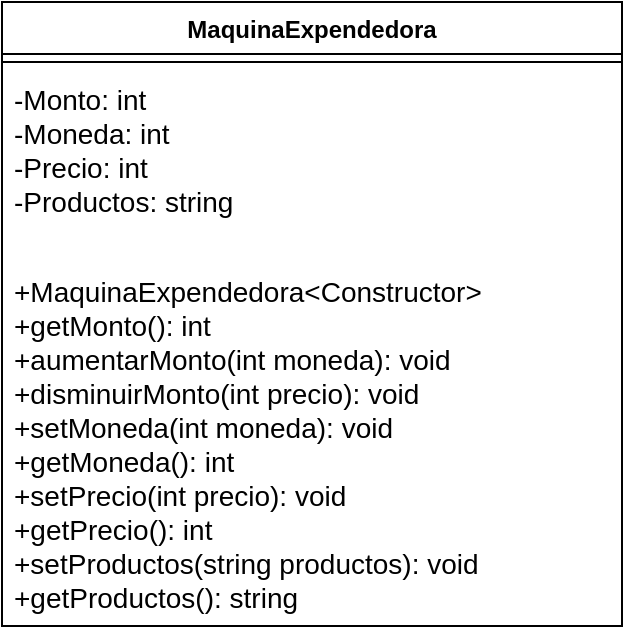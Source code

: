 <mxfile version="20.5.1" type="device"><diagram id="M9JLwGgB_oMsDs5ddgKF" name="Página-1"><mxGraphModel dx="868" dy="450" grid="1" gridSize="10" guides="1" tooltips="1" connect="1" arrows="1" fold="1" page="1" pageScale="1" pageWidth="827" pageHeight="1169" math="0" shadow="0"><root><mxCell id="0"/><mxCell id="1" parent="0"/><mxCell id="w-5VDlZq7lqRm8SskHp2-2" value="MaquinaExpendedora" style="swimlane;fontStyle=1;align=center;verticalAlign=top;childLayout=stackLayout;horizontal=1;startSize=26;horizontalStack=0;resizeParent=1;resizeParentMax=0;resizeLast=0;collapsible=1;marginBottom=0;" vertex="1" parent="1"><mxGeometry x="300" y="120" width="310" height="312" as="geometry"/></mxCell><mxCell id="w-5VDlZq7lqRm8SskHp2-4" value="" style="line;strokeWidth=1;fillColor=none;align=left;verticalAlign=middle;spacingTop=-1;spacingLeft=3;spacingRight=3;rotatable=0;labelPosition=right;points=[];portConstraint=eastwest;strokeColor=inherit;" vertex="1" parent="w-5VDlZq7lqRm8SskHp2-2"><mxGeometry y="26" width="310" height="8" as="geometry"/></mxCell><mxCell id="w-5VDlZq7lqRm8SskHp2-3" value="-Monto: int&#10;-Moneda: int&#10;-Precio: int&#10;-Productos: string" style="text;strokeColor=none;fillColor=none;align=left;verticalAlign=top;spacingLeft=4;spacingRight=4;overflow=hidden;rotatable=0;points=[[0,0.5],[1,0.5]];portConstraint=eastwest;fontSize=14;" vertex="1" parent="w-5VDlZq7lqRm8SskHp2-2"><mxGeometry y="34" width="310" height="96" as="geometry"/></mxCell><mxCell id="w-5VDlZq7lqRm8SskHp2-5" value="+MaquinaExpendedora&lt;Constructor&gt;&#10;+getMonto(): int&#10;+aumentarMonto(int moneda): void&#10;+disminuirMonto(int precio): void&#10;+setMoneda(int moneda): void&#10;+getMoneda(): int&#10;+setPrecio(int precio): void&#10;+getPrecio(): int&#10;+setProductos(string productos): void&#10;+getProductos(): string" style="text;strokeColor=none;fillColor=none;align=left;verticalAlign=top;spacingLeft=4;spacingRight=4;overflow=hidden;rotatable=0;points=[[0,0.5],[1,0.5]];portConstraint=eastwest;fontSize=14;" vertex="1" parent="w-5VDlZq7lqRm8SskHp2-2"><mxGeometry y="130" width="310" height="182" as="geometry"/></mxCell></root></mxGraphModel></diagram></mxfile>